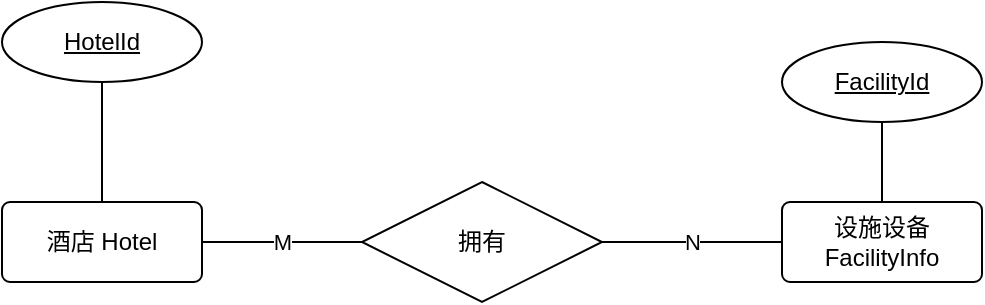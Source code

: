 <mxfile>
    <diagram id="lA_2MxoynRWIPO8WTJPs" name="Page-1">
        <mxGraphModel dx="829" dy="1150" grid="1" gridSize="10" guides="1" tooltips="1" connect="1" arrows="1" fold="1" page="1" pageScale="1" pageWidth="827" pageHeight="1169" math="0" shadow="0">
            <root>
                <mxCell id="0"/>
                <mxCell id="1" parent="0"/>
                <mxCell id="5" value="M" style="edgeStyle=none;html=1;exitX=1;exitY=0.5;exitDx=0;exitDy=0;entryX=0;entryY=0.5;entryDx=0;entryDy=0;endArrow=none;endFill=0;" edge="1" parent="1" source="2" target="6">
                    <mxGeometry relative="1" as="geometry">
                        <mxPoint x="380" y="430" as="targetPoint"/>
                    </mxGeometry>
                </mxCell>
                <mxCell id="2" value="酒店 Hotel" style="rounded=1;arcSize=10;whiteSpace=wrap;html=1;align=center;" vertex="1" parent="1">
                    <mxGeometry x="200" y="410" width="100" height="40" as="geometry"/>
                </mxCell>
                <mxCell id="3" value="设施设备 FacilityInfo" style="rounded=1;arcSize=10;whiteSpace=wrap;html=1;align=center;" vertex="1" parent="1">
                    <mxGeometry x="590" y="410" width="100" height="40" as="geometry"/>
                </mxCell>
                <mxCell id="7" value="N" style="edgeStyle=none;html=1;exitX=1;exitY=0.5;exitDx=0;exitDy=0;entryX=0;entryY=0.5;entryDx=0;entryDy=0;endArrow=none;endFill=0;" edge="1" parent="1" source="6" target="3">
                    <mxGeometry relative="1" as="geometry"/>
                </mxCell>
                <mxCell id="6" value="拥有" style="shape=rhombus;perimeter=rhombusPerimeter;whiteSpace=wrap;html=1;align=center;" vertex="1" parent="1">
                    <mxGeometry x="380" y="400" width="120" height="60" as="geometry"/>
                </mxCell>
                <mxCell id="9" style="edgeStyle=none;html=1;entryX=0.5;entryY=0;entryDx=0;entryDy=0;endArrow=none;endFill=0;" edge="1" parent="1" source="8" target="2">
                    <mxGeometry relative="1" as="geometry"/>
                </mxCell>
                <mxCell id="8" value="HotelId" style="ellipse;whiteSpace=wrap;html=1;align=center;fontStyle=4;" vertex="1" parent="1">
                    <mxGeometry x="200" y="310" width="100" height="40" as="geometry"/>
                </mxCell>
                <mxCell id="11" style="edgeStyle=none;html=1;entryX=0.5;entryY=0;entryDx=0;entryDy=0;endArrow=none;endFill=0;" edge="1" parent="1" source="10" target="3">
                    <mxGeometry relative="1" as="geometry"/>
                </mxCell>
                <mxCell id="10" value="FacilityId" style="ellipse;whiteSpace=wrap;html=1;align=center;fontStyle=4;" vertex="1" parent="1">
                    <mxGeometry x="590" y="330" width="100" height="40" as="geometry"/>
                </mxCell>
            </root>
        </mxGraphModel>
    </diagram>
</mxfile>